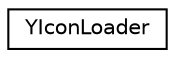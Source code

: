 digraph "Graphical Class Hierarchy"
{
 // LATEX_PDF_SIZE
  edge [fontname="Helvetica",fontsize="10",labelfontname="Helvetica",labelfontsize="10"];
  node [fontname="Helvetica",fontsize="10",shape=record];
  rankdir="LR";
  Node0 [label="YIconLoader",height=0.2,width=0.4,color="black", fillcolor="white", style="filled",URL="$classYIconLoader.html",tooltip=" "];
}
